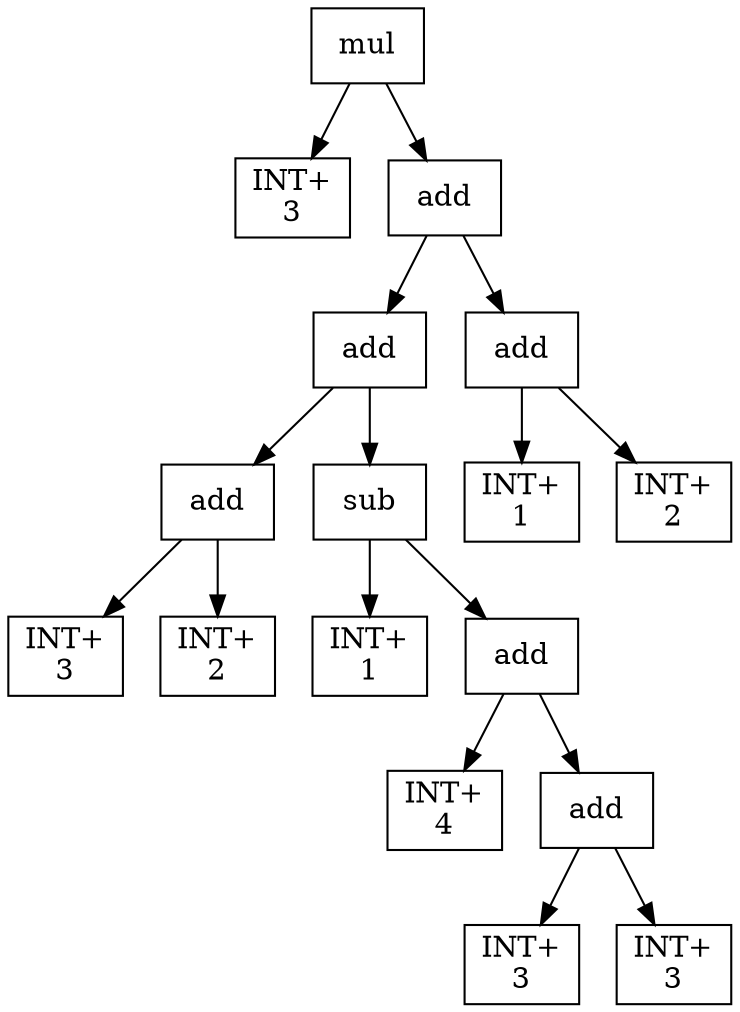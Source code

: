 digraph expr {
  node [shape=box];
  n1 [label="mul"];
  n2 [label="INT+\n3"];
  n3 [label="add"];
  n4 [label="add"];
  n5 [label="add"];
  n6 [label="INT+\n3"];
  n7 [label="INT+\n2"];
  n5 -> n6;
  n5 -> n7;
  n8 [label="sub"];
  n9 [label="INT+\n1"];
  n10 [label="add"];
  n11 [label="INT+\n4"];
  n12 [label="add"];
  n13 [label="INT+\n3"];
  n14 [label="INT+\n3"];
  n12 -> n13;
  n12 -> n14;
  n10 -> n11;
  n10 -> n12;
  n8 -> n9;
  n8 -> n10;
  n4 -> n5;
  n4 -> n8;
  n15 [label="add"];
  n16 [label="INT+\n1"];
  n17 [label="INT+\n2"];
  n15 -> n16;
  n15 -> n17;
  n3 -> n4;
  n3 -> n15;
  n1 -> n2;
  n1 -> n3;
}